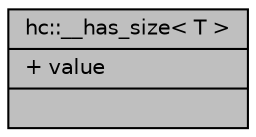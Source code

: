 digraph "hc::__has_size&lt; T &gt;"
{
  edge [fontname="Helvetica",fontsize="10",labelfontname="Helvetica",labelfontsize="10"];
  node [fontname="Helvetica",fontsize="10",shape=record];
  Node1 [label="{hc::__has_size\< T \>\n|+ value\l|}",height=0.2,width=0.4,color="black", fillcolor="grey75", style="filled", fontcolor="black"];
}
